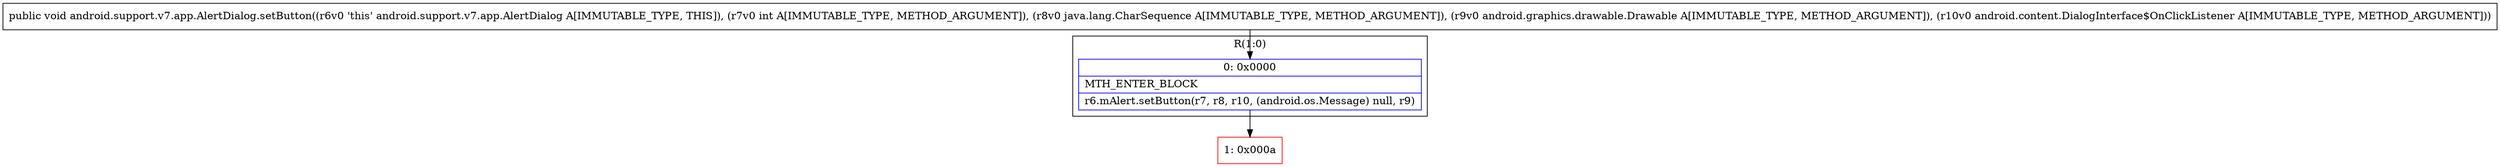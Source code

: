 digraph "CFG forandroid.support.v7.app.AlertDialog.setButton(ILjava\/lang\/CharSequence;Landroid\/graphics\/drawable\/Drawable;Landroid\/content\/DialogInterface$OnClickListener;)V" {
subgraph cluster_Region_620882859 {
label = "R(1:0)";
node [shape=record,color=blue];
Node_0 [shape=record,label="{0\:\ 0x0000|MTH_ENTER_BLOCK\l|r6.mAlert.setButton(r7, r8, r10, (android.os.Message) null, r9)\l}"];
}
Node_1 [shape=record,color=red,label="{1\:\ 0x000a}"];
MethodNode[shape=record,label="{public void android.support.v7.app.AlertDialog.setButton((r6v0 'this' android.support.v7.app.AlertDialog A[IMMUTABLE_TYPE, THIS]), (r7v0 int A[IMMUTABLE_TYPE, METHOD_ARGUMENT]), (r8v0 java.lang.CharSequence A[IMMUTABLE_TYPE, METHOD_ARGUMENT]), (r9v0 android.graphics.drawable.Drawable A[IMMUTABLE_TYPE, METHOD_ARGUMENT]), (r10v0 android.content.DialogInterface$OnClickListener A[IMMUTABLE_TYPE, METHOD_ARGUMENT])) }"];
MethodNode -> Node_0;
Node_0 -> Node_1;
}

